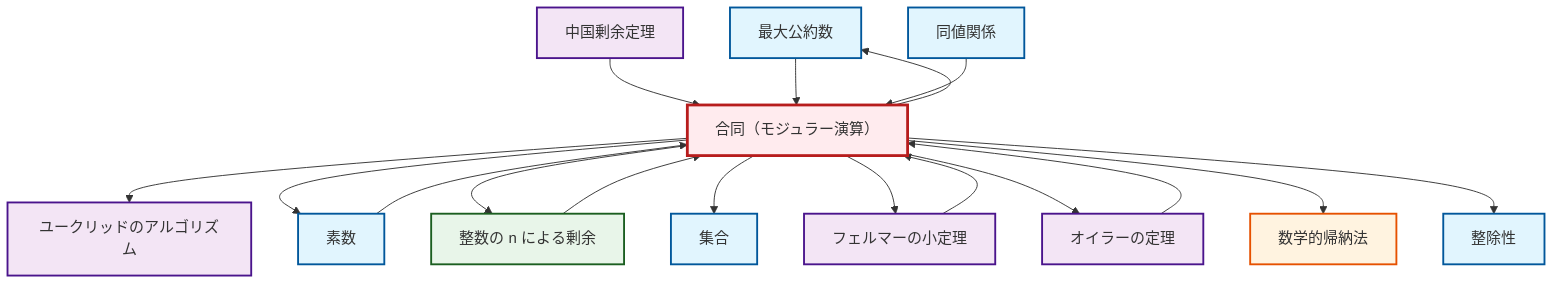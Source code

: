 graph TD
    classDef definition fill:#e1f5fe,stroke:#01579b,stroke-width:2px
    classDef theorem fill:#f3e5f5,stroke:#4a148c,stroke-width:2px
    classDef axiom fill:#fff3e0,stroke:#e65100,stroke-width:2px
    classDef example fill:#e8f5e9,stroke:#1b5e20,stroke-width:2px
    classDef current fill:#ffebee,stroke:#b71c1c,stroke-width:3px
    def-gcd["最大公約数"]:::definition
    def-congruence["合同（モジュラー演算）"]:::definition
    def-set["集合"]:::definition
    thm-fermat-little["フェルマーの小定理"]:::theorem
    ax-induction["数学的帰納法"]:::axiom
    def-prime["素数"]:::definition
    thm-chinese-remainder["中国剰余定理"]:::theorem
    thm-euclidean-algorithm["ユークリッドのアルゴリズム"]:::theorem
    ex-quotient-integers-mod-n["整数の n による剰余"]:::example
    def-divisibility["整除性"]:::definition
    thm-euler["オイラーの定理"]:::theorem
    def-equivalence-relation["同値関係"]:::definition
    thm-chinese-remainder --> def-congruence
    thm-fermat-little --> def-congruence
    thm-euler --> def-congruence
    ex-quotient-integers-mod-n --> def-congruence
    def-gcd --> def-congruence
    def-equivalence-relation --> def-congruence
    def-prime --> def-congruence
    def-congruence --> thm-euclidean-algorithm
    def-congruence --> def-gcd
    def-congruence --> def-prime
    def-congruence --> ex-quotient-integers-mod-n
    def-congruence --> def-set
    def-congruence --> thm-fermat-little
    def-congruence --> thm-euler
    def-congruence --> ax-induction
    def-congruence --> def-divisibility
    class def-congruence current
